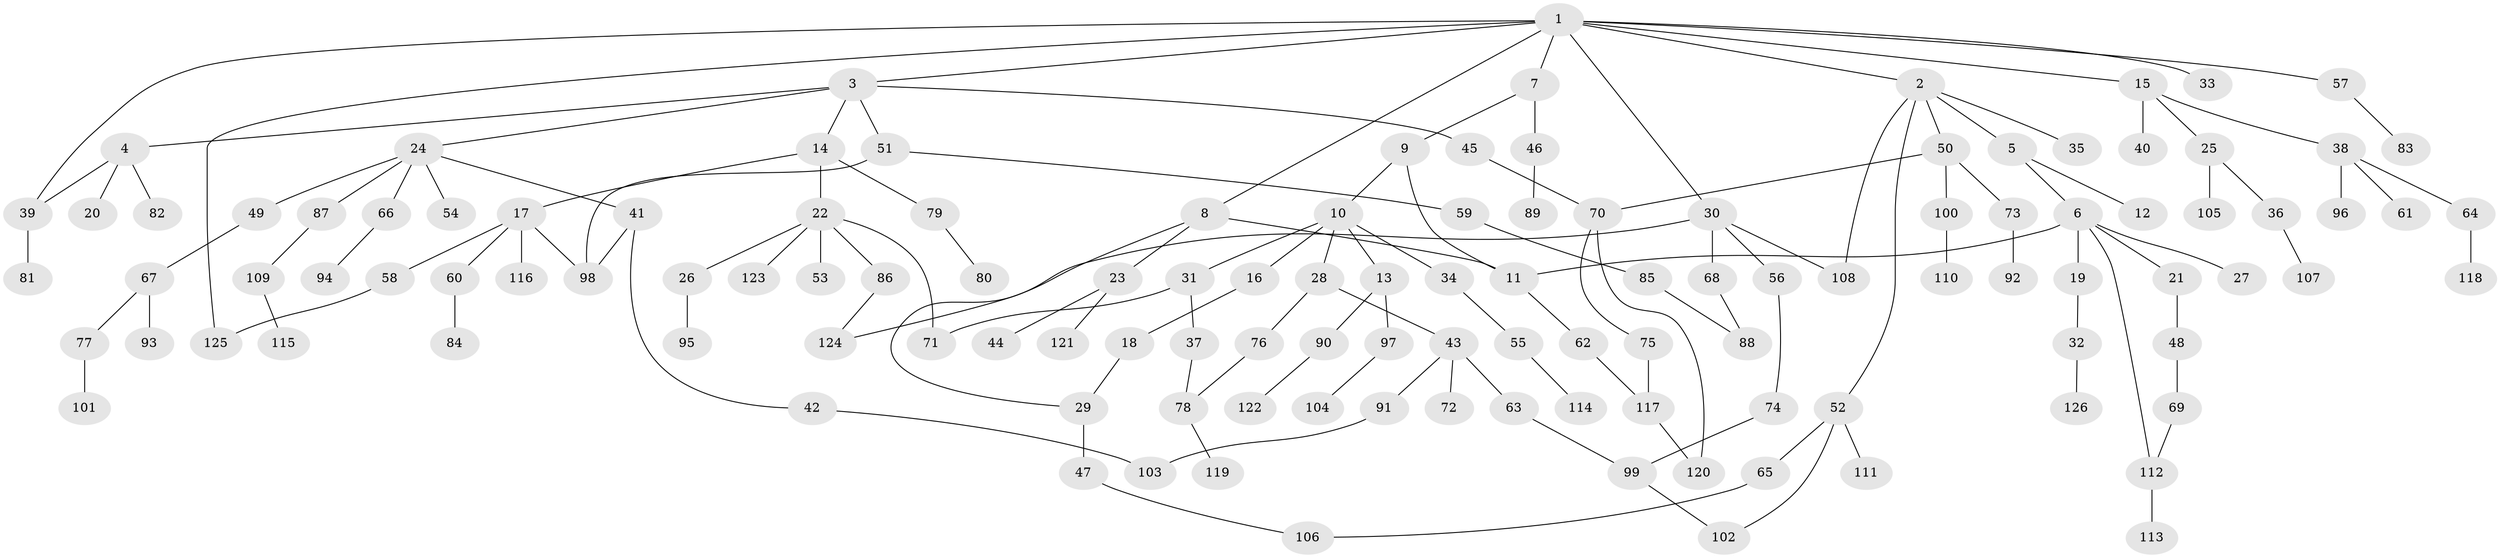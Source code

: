 // coarse degree distribution, {9: 0.011764705882352941, 8: 0.023529411764705882, 3: 0.16470588235294117, 6: 0.011764705882352941, 5: 0.07058823529411765, 7: 0.011764705882352941, 1: 0.3764705882352941, 4: 0.058823529411764705, 2: 0.27058823529411763}
// Generated by graph-tools (version 1.1) at 2025/51/02/27/25 19:51:38]
// undirected, 126 vertices, 145 edges
graph export_dot {
graph [start="1"]
  node [color=gray90,style=filled];
  1;
  2;
  3;
  4;
  5;
  6;
  7;
  8;
  9;
  10;
  11;
  12;
  13;
  14;
  15;
  16;
  17;
  18;
  19;
  20;
  21;
  22;
  23;
  24;
  25;
  26;
  27;
  28;
  29;
  30;
  31;
  32;
  33;
  34;
  35;
  36;
  37;
  38;
  39;
  40;
  41;
  42;
  43;
  44;
  45;
  46;
  47;
  48;
  49;
  50;
  51;
  52;
  53;
  54;
  55;
  56;
  57;
  58;
  59;
  60;
  61;
  62;
  63;
  64;
  65;
  66;
  67;
  68;
  69;
  70;
  71;
  72;
  73;
  74;
  75;
  76;
  77;
  78;
  79;
  80;
  81;
  82;
  83;
  84;
  85;
  86;
  87;
  88;
  89;
  90;
  91;
  92;
  93;
  94;
  95;
  96;
  97;
  98;
  99;
  100;
  101;
  102;
  103;
  104;
  105;
  106;
  107;
  108;
  109;
  110;
  111;
  112;
  113;
  114;
  115;
  116;
  117;
  118;
  119;
  120;
  121;
  122;
  123;
  124;
  125;
  126;
  1 -- 2;
  1 -- 3;
  1 -- 7;
  1 -- 8;
  1 -- 15;
  1 -- 30;
  1 -- 33;
  1 -- 39;
  1 -- 57;
  1 -- 125;
  2 -- 5;
  2 -- 35;
  2 -- 50;
  2 -- 52;
  2 -- 108;
  3 -- 4;
  3 -- 14;
  3 -- 24;
  3 -- 45;
  3 -- 51;
  4 -- 20;
  4 -- 82;
  4 -- 39;
  5 -- 6;
  5 -- 12;
  6 -- 11;
  6 -- 19;
  6 -- 21;
  6 -- 27;
  6 -- 112;
  7 -- 9;
  7 -- 46;
  8 -- 23;
  8 -- 29;
  8 -- 11;
  9 -- 10;
  9 -- 11;
  10 -- 13;
  10 -- 16;
  10 -- 28;
  10 -- 31;
  10 -- 34;
  11 -- 62;
  13 -- 90;
  13 -- 97;
  14 -- 17;
  14 -- 22;
  14 -- 79;
  15 -- 25;
  15 -- 38;
  15 -- 40;
  16 -- 18;
  17 -- 58;
  17 -- 60;
  17 -- 116;
  17 -- 98;
  18 -- 29;
  19 -- 32;
  21 -- 48;
  22 -- 26;
  22 -- 53;
  22 -- 86;
  22 -- 123;
  22 -- 71;
  23 -- 44;
  23 -- 121;
  24 -- 41;
  24 -- 49;
  24 -- 54;
  24 -- 66;
  24 -- 87;
  25 -- 36;
  25 -- 105;
  26 -- 95;
  28 -- 43;
  28 -- 76;
  29 -- 47;
  30 -- 56;
  30 -- 68;
  30 -- 124;
  30 -- 108;
  31 -- 37;
  31 -- 71;
  32 -- 126;
  34 -- 55;
  36 -- 107;
  37 -- 78;
  38 -- 61;
  38 -- 64;
  38 -- 96;
  39 -- 81;
  41 -- 42;
  41 -- 98;
  42 -- 103;
  43 -- 63;
  43 -- 72;
  43 -- 91;
  45 -- 70;
  46 -- 89;
  47 -- 106;
  48 -- 69;
  49 -- 67;
  50 -- 73;
  50 -- 100;
  50 -- 70;
  51 -- 59;
  51 -- 98;
  52 -- 65;
  52 -- 111;
  52 -- 102;
  55 -- 114;
  56 -- 74;
  57 -- 83;
  58 -- 125;
  59 -- 85;
  60 -- 84;
  62 -- 117;
  63 -- 99;
  64 -- 118;
  65 -- 106;
  66 -- 94;
  67 -- 77;
  67 -- 93;
  68 -- 88;
  69 -- 112;
  70 -- 75;
  70 -- 120;
  73 -- 92;
  74 -- 99;
  75 -- 117;
  76 -- 78;
  77 -- 101;
  78 -- 119;
  79 -- 80;
  85 -- 88;
  86 -- 124;
  87 -- 109;
  90 -- 122;
  91 -- 103;
  97 -- 104;
  99 -- 102;
  100 -- 110;
  109 -- 115;
  112 -- 113;
  117 -- 120;
}
